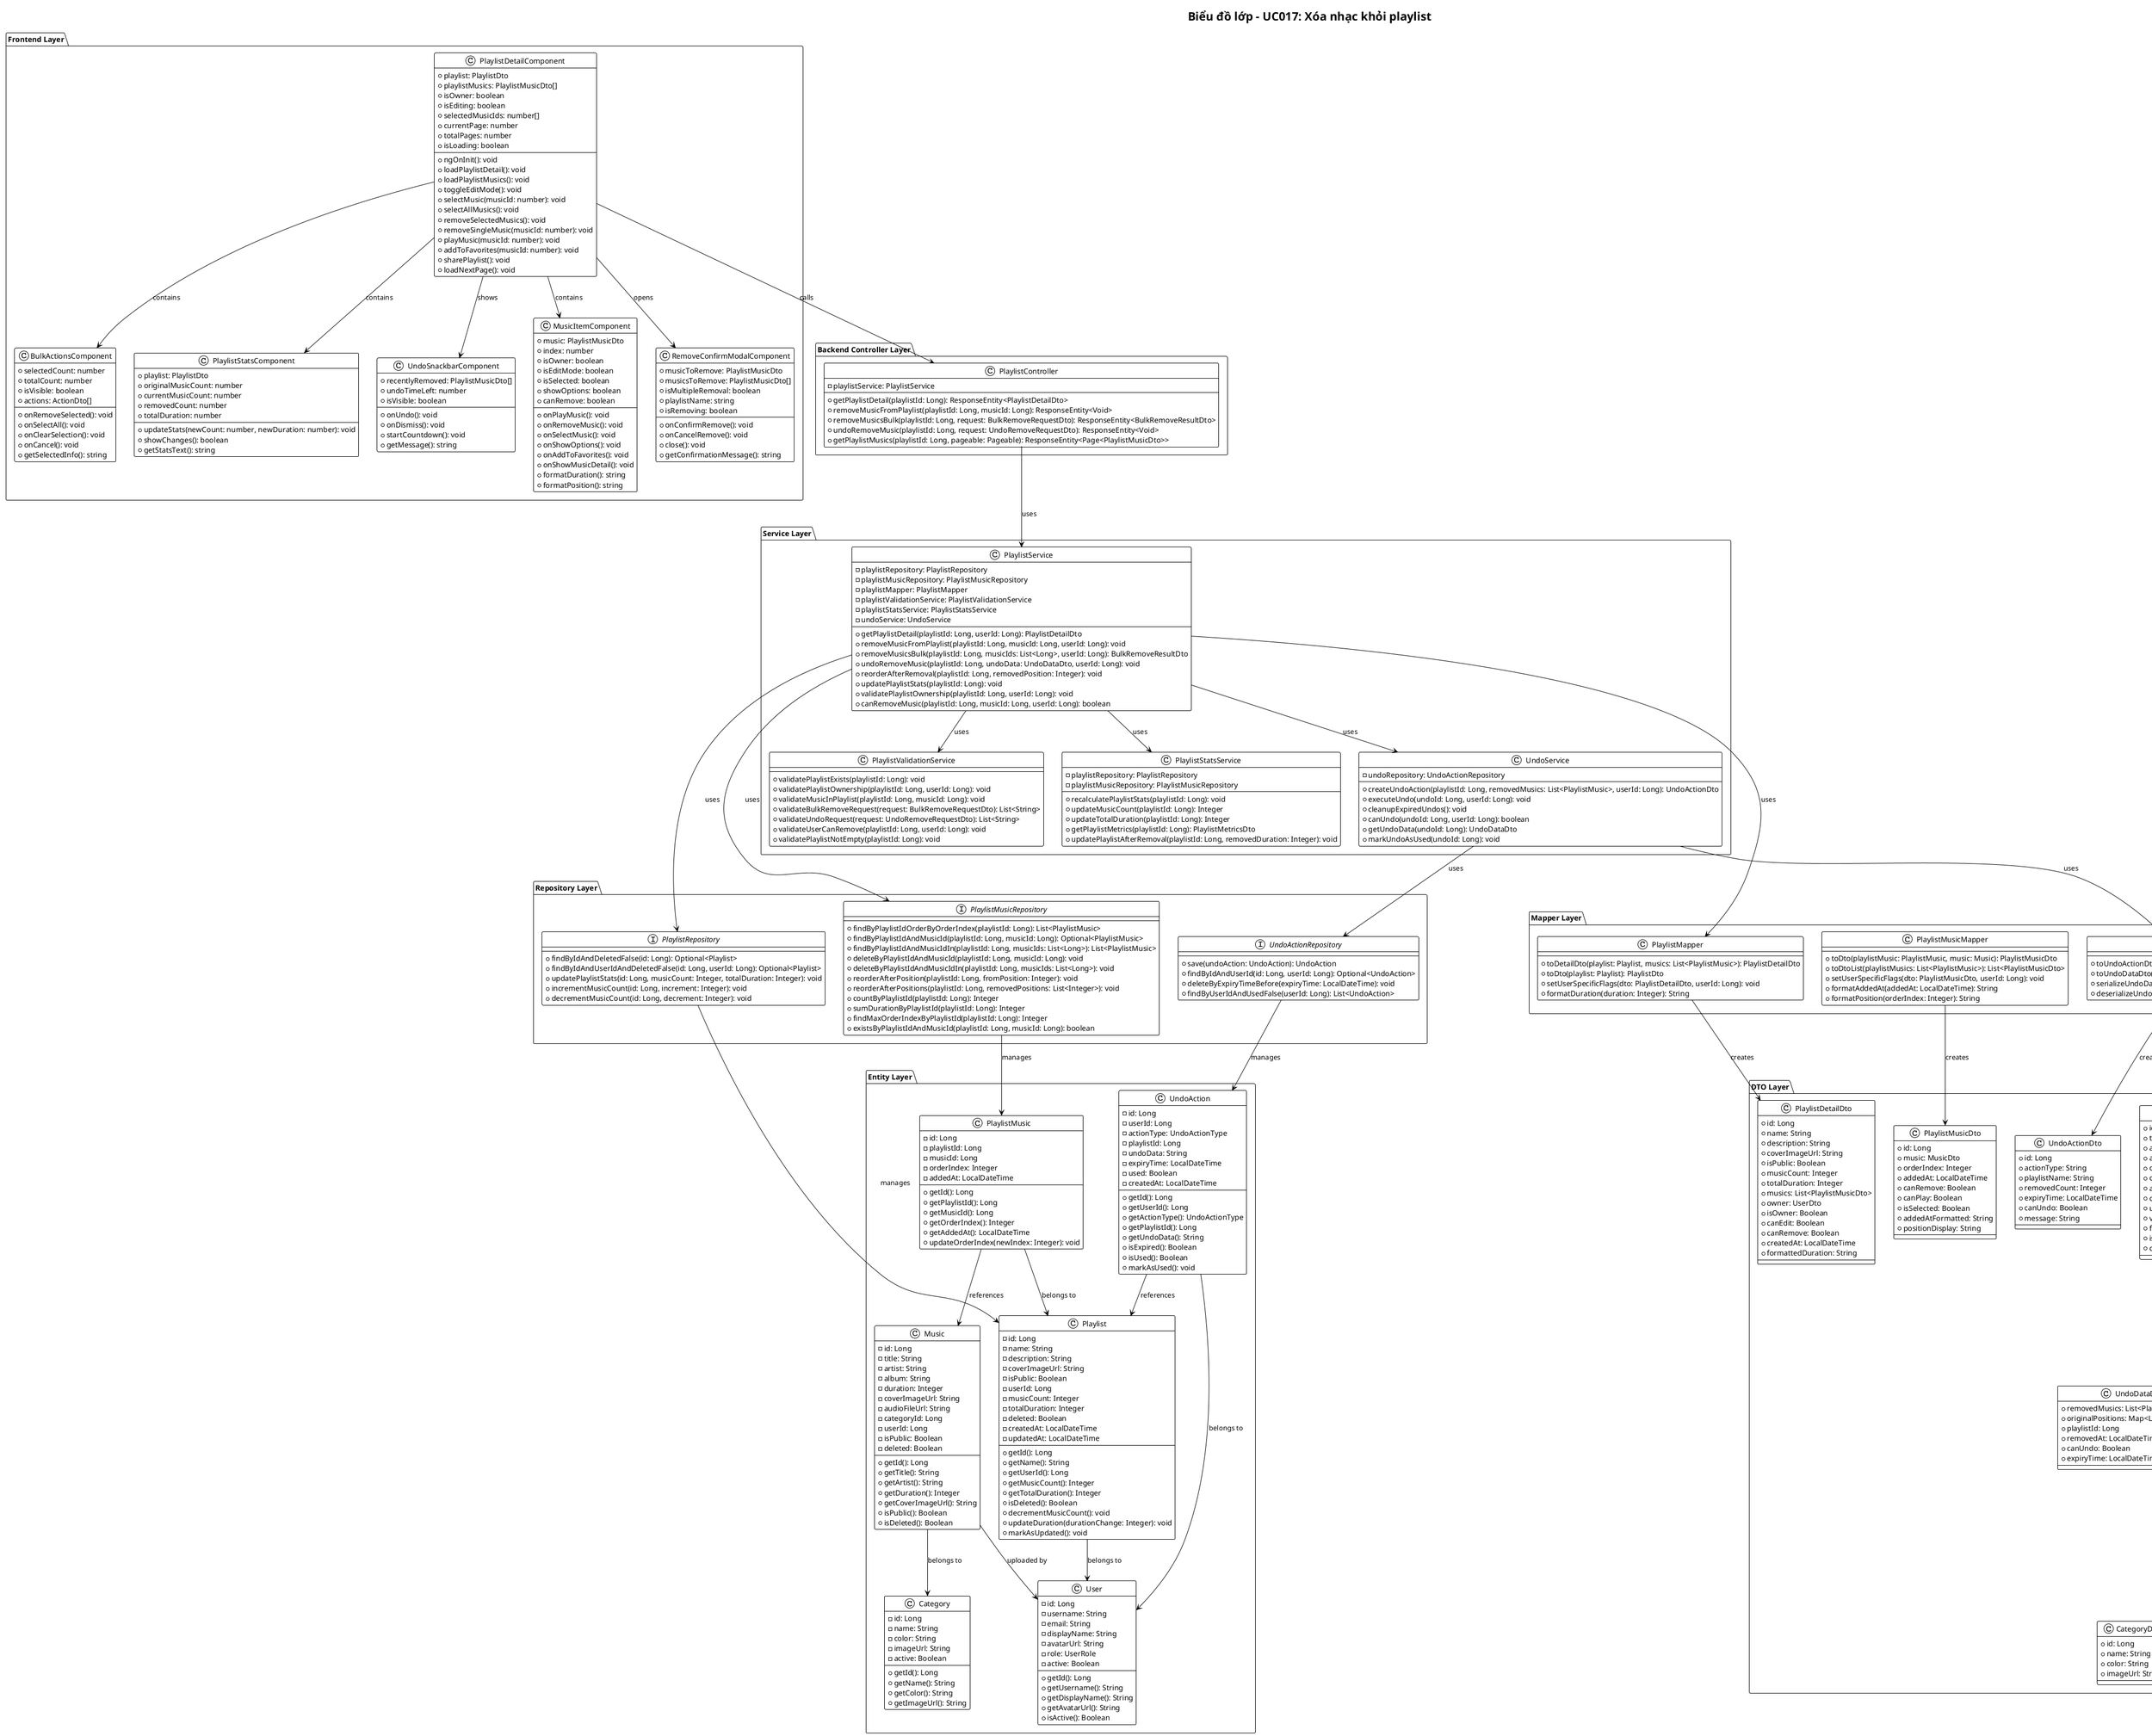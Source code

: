 @startuml UC017-Class-Diagram-Xoa-Nhac-Khoi-Playlist
!theme plain

title Biểu đồ lớp - UC017: Xóa nhạc khỏi playlist

package "Frontend Layer" {
    class PlaylistDetailComponent {
        +playlist: PlaylistDto
        +playlistMusics: PlaylistMusicDto[]
        +isOwner: boolean
        +isEditing: boolean
        +selectedMusicIds: number[]
        +currentPage: number
        +totalPages: number
        +isLoading: boolean
        +ngOnInit(): void
        +loadPlaylistDetail(): void
        +loadPlaylistMusics(): void
        +toggleEditMode(): void
        +selectMusic(musicId: number): void
        +selectAllMusics(): void
        +removeSelectedMusics(): void
        +removeSingleMusic(musicId: number): void
        +playMusic(musicId: number): void
        +addToFavorites(musicId: number): void
        +sharePlaylist(): void
        +loadNextPage(): void
    }

    class MusicItemComponent {
        +music: PlaylistMusicDto
        +index: number
        +isOwner: boolean
        +isEditMode: boolean
        +isSelected: boolean
        +showOptions: boolean
        +canRemove: boolean
        +onPlayMusic(): void
        +onRemoveMusic(): void
        +onSelectMusic(): void
        +onShowOptions(): void
        +onAddToFavorites(): void
        +onShowMusicDetail(): void
        +formatDuration(): string
        +formatPosition(): string
    }

    class RemoveConfirmModalComponent {
        +musicToRemove: PlaylistMusicDto
        +musicsToRemove: PlaylistMusicDto[]
        +isMultipleRemoval: boolean
        +playlistName: string
        +isRemoving: boolean
        +onConfirmRemove(): void
        +onCancelRemove(): void
        +close(): void
        +getConfirmationMessage(): string
    }

    class BulkActionsComponent {
        +selectedCount: number
        +totalCount: number
        +isVisible: boolean
        +actions: ActionDto[]
        +onRemoveSelected(): void
        +onSelectAll(): void
        +onClearSelection(): void
        +onCancel(): void
        +getSelectedInfo(): string
    }

    class PlaylistStatsComponent {
        +playlist: PlaylistDto
        +originalMusicCount: number
        +currentMusicCount: number
        +removedCount: number
        +totalDuration: number
        +updateStats(newCount: number, newDuration: number): void
        +showChanges(): boolean
        +getStatsText(): string
    }

    class UndoSnackbarComponent {
        +recentlyRemoved: PlaylistMusicDto[]
        +undoTimeLeft: number
        +isVisible: boolean
        +onUndo(): void
        +onDismiss(): void
        +startCountdown(): void
        +getMessage(): string
    }
}

package "Backend Controller Layer" {
    class PlaylistController {
        -playlistService: PlaylistService
        +getPlaylistDetail(playlistId: Long): ResponseEntity<PlaylistDetailDto>
        +removeMusicFromPlaylist(playlistId: Long, musicId: Long): ResponseEntity<Void>
        +removeMusicsBulk(playlistId: Long, request: BulkRemoveRequestDto): ResponseEntity<BulkRemoveResultDto>
        +undoRemoveMusic(playlistId: Long, request: UndoRemoveRequestDto): ResponseEntity<Void>
        +getPlaylistMusics(playlistId: Long, pageable: Pageable): ResponseEntity<Page<PlaylistMusicDto>>
    }
}

package "Service Layer" {
    class PlaylistService {
        -playlistRepository: PlaylistRepository
        -playlistMusicRepository: PlaylistMusicRepository
        -playlistMapper: PlaylistMapper
        -playlistValidationService: PlaylistValidationService
        -playlistStatsService: PlaylistStatsService
        -undoService: UndoService
        +getPlaylistDetail(playlistId: Long, userId: Long): PlaylistDetailDto
        +removeMusicFromPlaylist(playlistId: Long, musicId: Long, userId: Long): void
        +removeMusicsBulk(playlistId: Long, musicIds: List<Long>, userId: Long): BulkRemoveResultDto
        +undoRemoveMusic(playlistId: Long, undoData: UndoDataDto, userId: Long): void
        +reorderAfterRemoval(playlistId: Long, removedPosition: Integer): void
        +updatePlaylistStats(playlistId: Long): void
        +validatePlaylistOwnership(playlistId: Long, userId: Long): void
        +canRemoveMusic(playlistId: Long, musicId: Long, userId: Long): boolean
    }

    class PlaylistValidationService {
        +validatePlaylistExists(playlistId: Long): void
        +validatePlaylistOwnership(playlistId: Long, userId: Long): void
        +validateMusicInPlaylist(playlistId: Long, musicId: Long): void
        +validateBulkRemoveRequest(request: BulkRemoveRequestDto): List<String>
        +validateUndoRequest(request: UndoRemoveRequestDto): List<String>
        +validateUserCanRemove(playlistId: Long, userId: Long): void
        +validatePlaylistNotEmpty(playlistId: Long): void
    }

    class PlaylistStatsService {
        -playlistRepository: PlaylistRepository
        -playlistMusicRepository: PlaylistMusicRepository
        +recalculatePlaylistStats(playlistId: Long): void
        +updateMusicCount(playlistId: Long): Integer
        +updateTotalDuration(playlistId: Long): Integer
        +getPlaylistMetrics(playlistId: Long): PlaylistMetricsDto
        +updatePlaylistAfterRemoval(playlistId: Long, removedDuration: Integer): void
    }

    class UndoService {
        -undoRepository: UndoActionRepository
        +createUndoAction(playlistId: Long, removedMusics: List<PlaylistMusic>, userId: Long): UndoActionDto
        +executeUndo(undoId: Long, userId: Long): void
        +cleanupExpiredUndos(): void
        +canUndo(undoId: Long, userId: Long): boolean
        +getUndoData(undoId: Long): UndoDataDto
        +markUndoAsUsed(undoId: Long): void
    }
}

package "Repository Layer" {
    interface PlaylistRepository {
        +findByIdAndDeletedFalse(id: Long): Optional<Playlist>
        +findByIdAndUserIdAndDeletedFalse(id: Long, userId: Long): Optional<Playlist>
        +updatePlaylistStats(id: Long, musicCount: Integer, totalDuration: Integer): void
        +incrementMusicCount(id: Long, increment: Integer): void
        +decrementMusicCount(id: Long, decrement: Integer): void
    }

    interface PlaylistMusicRepository {
        +findByPlaylistIdOrderByOrderIndex(playlistId: Long): List<PlaylistMusic>
        +findByPlaylistIdAndMusicId(playlistId: Long, musicId: Long): Optional<PlaylistMusic>
        +findByPlaylistIdAndMusicIdIn(playlistId: Long, musicIds: List<Long>): List<PlaylistMusic>
        +deleteByPlaylistIdAndMusicId(playlistId: Long, musicId: Long): void
        +deleteByPlaylistIdAndMusicIdIn(playlistId: Long, musicIds: List<Long>): void
        +reorderAfterPosition(playlistId: Long, fromPosition: Integer): void
        +reorderAfterPositions(playlistId: Long, removedPositions: List<Integer>): void
        +countByPlaylistId(playlistId: Long): Integer
        +sumDurationByPlaylistId(playlistId: Long): Integer
        +findMaxOrderIndexByPlaylistId(playlistId: Long): Integer
        +existsByPlaylistIdAndMusicId(playlistId: Long, musicId: Long): boolean
    }

    interface UndoActionRepository {
        +save(undoAction: UndoAction): UndoAction
        +findByIdAndUserId(id: Long, userId: Long): Optional<UndoAction>
        +deleteByExpiryTimeBefore(expiryTime: LocalDateTime): void
        +findByUserIdAndUsedFalse(userId: Long): List<UndoAction>
    }
}

package "Entity Layer" {
    class Playlist {
        -id: Long
        -name: String
        -description: String
        -coverImageUrl: String
        -isPublic: Boolean
        -userId: Long
        -musicCount: Integer
        -totalDuration: Integer
        -deleted: Boolean
        -createdAt: LocalDateTime
        -updatedAt: LocalDateTime
        +getId(): Long
        +getName(): String
        +getUserId(): Long
        +getMusicCount(): Integer
        +getTotalDuration(): Integer
        +isDeleted(): Boolean
        +decrementMusicCount(): void
        +updateDuration(durationChange: Integer): void
        +markAsUpdated(): void
    }

    class PlaylistMusic {
        -id: Long
        -playlistId: Long
        -musicId: Long
        -orderIndex: Integer
        -addedAt: LocalDateTime
        +getId(): Long
        +getPlaylistId(): Long
        +getMusicId(): Long
        +getOrderIndex(): Integer
        +getAddedAt(): LocalDateTime
        +updateOrderIndex(newIndex: Integer): void
    }

    class Music {
        -id: Long
        -title: String
        -artist: String
        -album: String
        -duration: Integer
        -coverImageUrl: String
        -audioFileUrl: String
        -categoryId: Long
        -userId: Long
        -isPublic: Boolean
        -deleted: Boolean
        +getId(): Long
        +getTitle(): String
        +getArtist(): String
        +getDuration(): Integer
        +getCoverImageUrl(): String
        +isPublic(): Boolean
        +isDeleted(): Boolean
    }

    class User {
        -id: Long
        -username: String
        -email: String
        -displayName: String
        -avatarUrl: String
        -role: UserRole
        -active: Boolean
        +getId(): Long
        +getUsername(): String
        +getDisplayName(): String
        +getAvatarUrl(): String
        +isActive(): Boolean
    }

    class UndoAction {
        -id: Long
        -userId: Long
        -actionType: UndoActionType
        -playlistId: Long
        -undoData: String
        -expiryTime: LocalDateTime
        -used: Boolean
        -createdAt: LocalDateTime
        +getId(): Long
        +getUserId(): Long
        +getActionType(): UndoActionType
        +getPlaylistId(): Long
        +getUndoData(): String
        +isExpired(): Boolean
        +isUsed(): Boolean
        +markAsUsed(): void
    }

    class Category {
        -id: Long
        -name: String
        -color: String
        -imageUrl: String
        -active: Boolean
        +getId(): Long
        +getName(): String
        +getColor(): String
        +getImageUrl(): String
    }
}

package "DTO Layer" {
    class PlaylistDetailDto {
        +id: Long
        +name: String
        +description: String
        +coverImageUrl: String
        +isPublic: Boolean
        +musicCount: Integer
        +totalDuration: Integer
        +musics: List<PlaylistMusicDto>
        +owner: UserDto
        +isOwner: Boolean
        +canEdit: Boolean
        +canRemove: Boolean
        +createdAt: LocalDateTime
        +formattedDuration: String
    }

    class PlaylistMusicDto {
        +id: Long
        +music: MusicDto
        +orderIndex: Integer
        +addedAt: LocalDateTime
        +canRemove: Boolean
        +canPlay: Boolean
        +isSelected: Boolean
        +addedAtFormatted: String
        +positionDisplay: String
    }

    class MusicDto {
        +id: Long
        +title: String
        +artist: String
        +album: String
        +duration: Integer
        +coverImageUrl: String
        +audioFileUrl: String
        +category: CategoryDto
        +uploader: UserDto
        +viewCount: Long
        +favoriteCount: Long
        +isFavorite: Boolean
        +durationFormatted: String
    }

    class BulkRemoveRequestDto {
        +playlistId: Long
        +musicIds: List<Long>
        +confirmationToken: String
    }

    class BulkRemoveResultDto {
        +removedCount: Integer
        +failedRemovals: List<Long>
        +undoId: Long
        +newMusicCount: Integer
        +newTotalDuration: Integer
        +message: String
    }

    class UndoRemoveRequestDto {
        +undoId: Long
        +playlistId: Long
        +confirmationToken: String
    }

    class UndoDataDto {
        +removedMusics: List<PlaylistMusicDto>
        +originalPositions: Map<Long, Integer>
        +playlistId: Long
        +removedAt: LocalDateTime
        +canUndo: Boolean
        +expiryTime: LocalDateTime
    }

    class UndoActionDto {
        +id: Long
        +actionType: String
        +playlistName: String
        +removedCount: Integer
        +expiryTime: LocalDateTime
        +canUndo: Boolean
        +message: String
    }

    class PlaylistMetricsDto {
        +musicCount: Integer
        +totalDuration: Integer
        +averageDuration: Double
        +genreDistribution: List<GenreStatsDto>
        +formattedTotalDuration: String
    }

    class ActionDto {
        +id: String
        +label: String
        +icon: String
        +isDestructive: Boolean
        +requiresConfirmation: Boolean
    }

    class UserDto {
        +id: Long
        +username: String
        +displayName: String
        +avatarUrl: String
    }

    class CategoryDto {
        +id: Long
        +name: String
        +color: String
        +imageUrl: String
    }

    class GenreStatsDto {
        +genreName: String
        +musicCount: Integer
        +percentage: Double
        +color: String
    }
}

package "Mapper Layer" {
    class PlaylistMapper {
        +toDetailDto(playlist: Playlist, musics: List<PlaylistMusic>): PlaylistDetailDto
        +toDto(playlist: Playlist): PlaylistDto
        +setUserSpecificFlags(dto: PlaylistDetailDto, userId: Long): void
        +formatDuration(duration: Integer): String
    }

    class PlaylistMusicMapper {
        +toDto(playlistMusic: PlaylistMusic, music: Music): PlaylistMusicDto
        +toDtoList(playlistMusics: List<PlaylistMusic>): List<PlaylistMusicDto>
        +setUserSpecificFlags(dto: PlaylistMusicDto, userId: Long): void
        +formatAddedAt(addedAt: LocalDateTime): String
        +formatPosition(orderIndex: Integer): String
    }

    class UndoMapper {
        +toUndoActionDto(undoAction: UndoAction): UndoActionDto
        +toUndoDataDto(undoDataJson: String): UndoDataDto
        +serializeUndoData(undoData: UndoDataDto): String
        +deserializeUndoData(undoDataJson: String): UndoDataDto
    }
}

' Relationships
PlaylistDetailComponent --> MusicItemComponent : contains
PlaylistDetailComponent --> RemoveConfirmModalComponent : opens
PlaylistDetailComponent --> BulkActionsComponent : contains
PlaylistDetailComponent --> PlaylistStatsComponent : contains
PlaylistDetailComponent --> UndoSnackbarComponent : shows

PlaylistDetailComponent --> PlaylistController : calls

PlaylistController --> PlaylistService : uses

PlaylistService --> PlaylistRepository : uses
PlaylistService --> PlaylistMusicRepository : uses
PlaylistService --> PlaylistMapper : uses
PlaylistService --> PlaylistValidationService : uses
PlaylistService --> PlaylistStatsService : uses
PlaylistService --> UndoService : uses

UndoService --> UndoActionRepository : uses
UndoService --> UndoMapper : uses

PlaylistRepository --> Playlist : manages
PlaylistMusicRepository --> PlaylistMusic : manages
UndoActionRepository --> UndoAction : manages

Playlist --> User : belongs to
PlaylistMusic --> Playlist : belongs to
PlaylistMusic --> Music : references
Music --> Category : belongs to
Music --> User : uploaded by
UndoAction --> User : belongs to
UndoAction --> Playlist : references

PlaylistMapper --> PlaylistDetailDto : creates
PlaylistMusicMapper --> PlaylistMusicDto : creates
UndoMapper --> UndoActionDto : creates

@enduml
